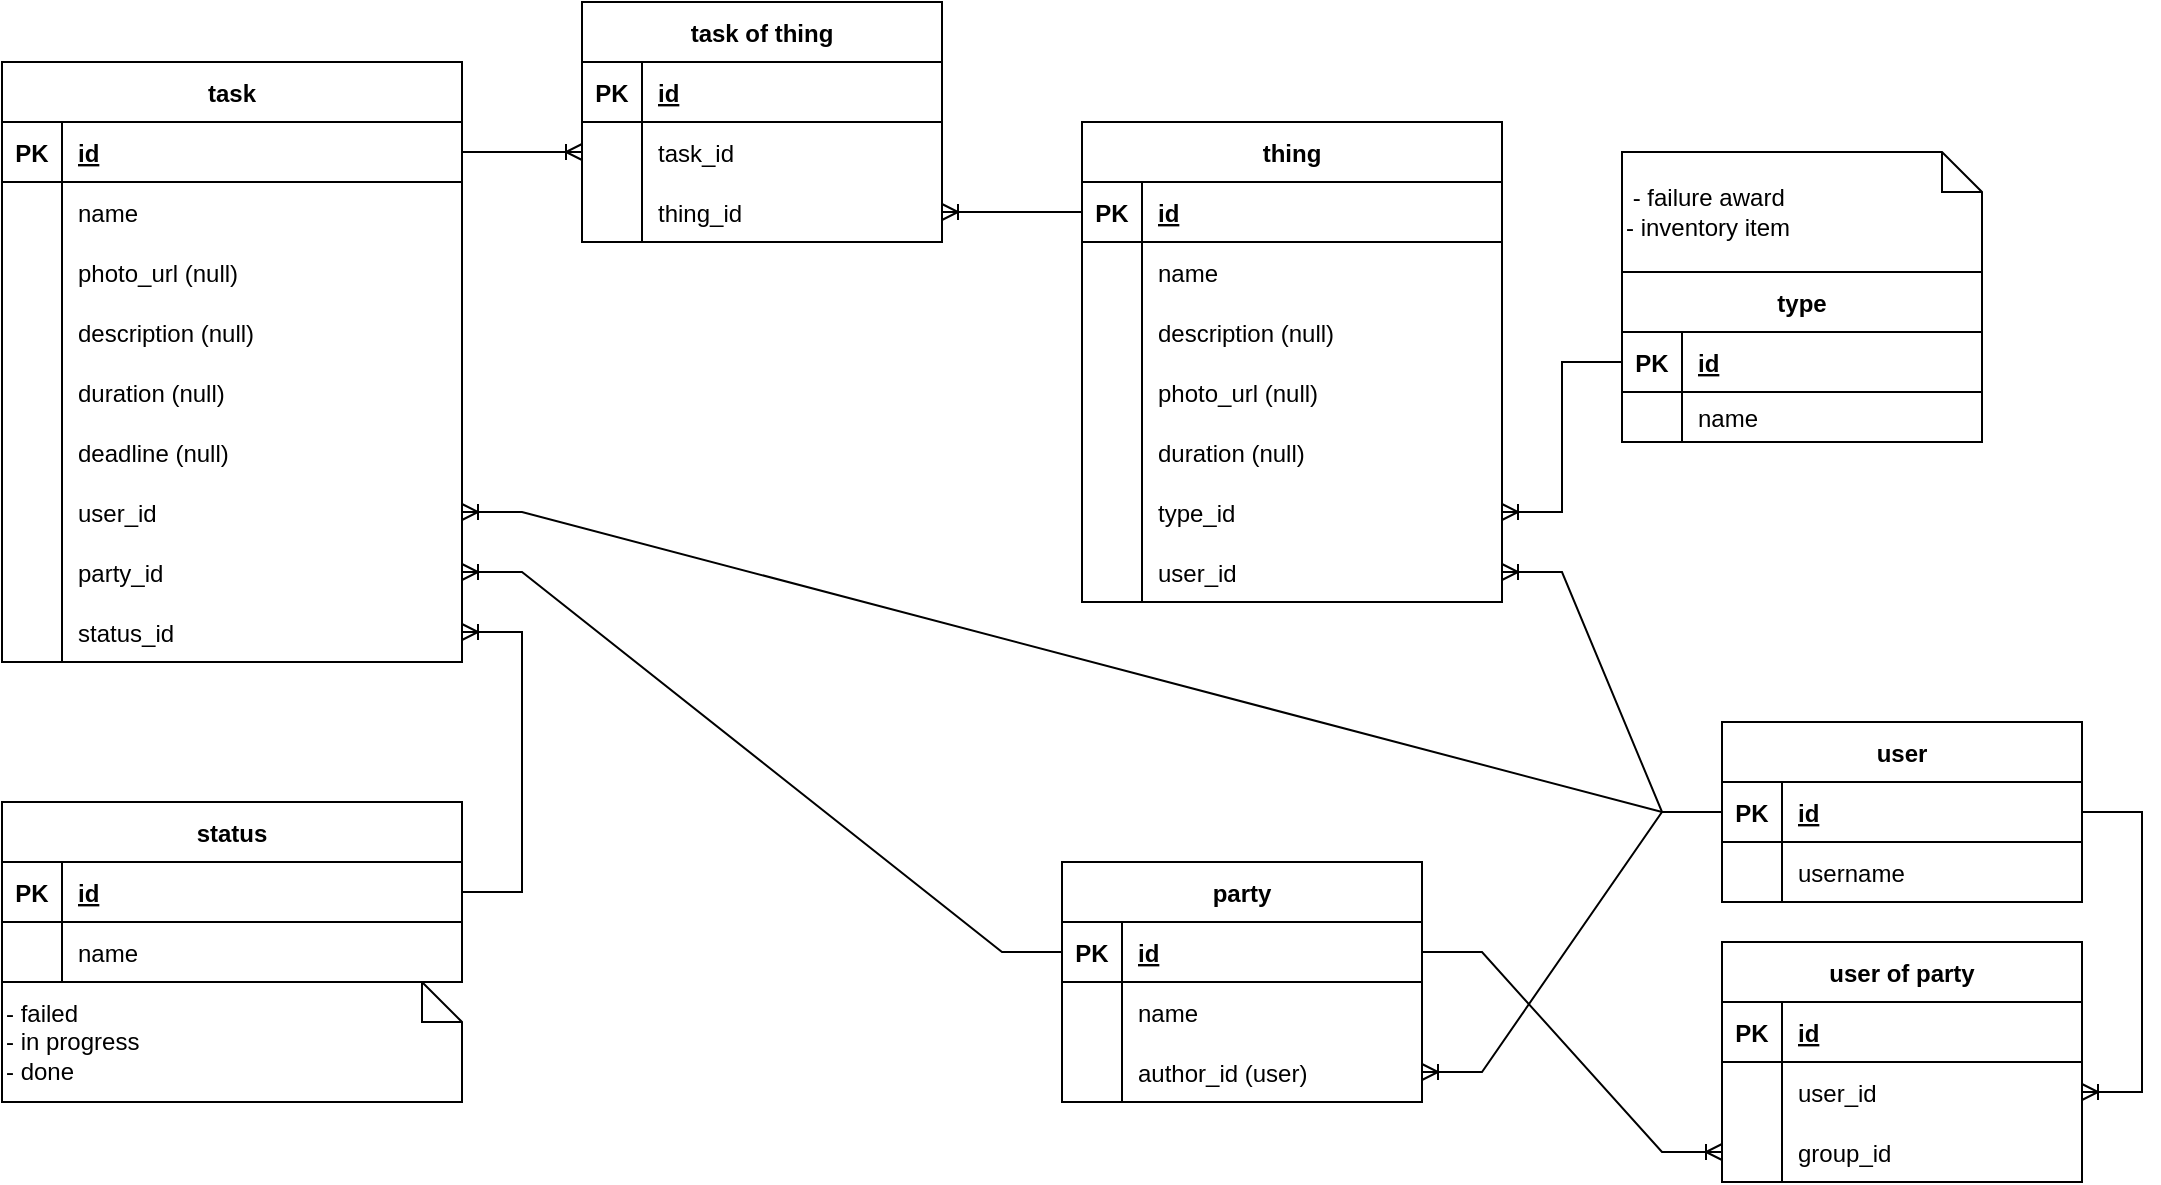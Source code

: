 <mxfile version="20.8.16" type="device"><diagram name="Страница 1" id="4mNBzK5bSVC_6ENscjFx"><mxGraphModel dx="2261" dy="1974" grid="1" gridSize="10" guides="1" tooltips="1" connect="1" arrows="1" fold="1" page="1" pageScale="1" pageWidth="827" pageHeight="1169" math="0" shadow="0"><root><mxCell id="0"/><mxCell id="1" parent="0"/><mxCell id="B3jrP8fLvwChEfaBFbZJ-5" value="user" style="shape=table;startSize=30;container=1;collapsible=1;childLayout=tableLayout;fixedRows=1;rowLines=0;fontStyle=1;align=center;resizeLast=1;" parent="1" vertex="1"><mxGeometry x="690" y="220" width="180" height="90" as="geometry"/></mxCell><mxCell id="B3jrP8fLvwChEfaBFbZJ-6" value="" style="shape=tableRow;horizontal=0;startSize=0;swimlaneHead=0;swimlaneBody=0;fillColor=none;collapsible=0;dropTarget=0;points=[[0,0.5],[1,0.5]];portConstraint=eastwest;top=0;left=0;right=0;bottom=1;" parent="B3jrP8fLvwChEfaBFbZJ-5" vertex="1"><mxGeometry y="30" width="180" height="30" as="geometry"/></mxCell><mxCell id="B3jrP8fLvwChEfaBFbZJ-7" value="PK" style="shape=partialRectangle;connectable=0;fillColor=none;top=0;left=0;bottom=0;right=0;fontStyle=1;overflow=hidden;" parent="B3jrP8fLvwChEfaBFbZJ-6" vertex="1"><mxGeometry width="30" height="30" as="geometry"><mxRectangle width="30" height="30" as="alternateBounds"/></mxGeometry></mxCell><mxCell id="B3jrP8fLvwChEfaBFbZJ-8" value="id" style="shape=partialRectangle;connectable=0;fillColor=none;top=0;left=0;bottom=0;right=0;align=left;spacingLeft=6;fontStyle=5;overflow=hidden;" parent="B3jrP8fLvwChEfaBFbZJ-6" vertex="1"><mxGeometry x="30" width="150" height="30" as="geometry"><mxRectangle width="150" height="30" as="alternateBounds"/></mxGeometry></mxCell><mxCell id="B3jrP8fLvwChEfaBFbZJ-9" value="" style="shape=tableRow;horizontal=0;startSize=0;swimlaneHead=0;swimlaneBody=0;fillColor=none;collapsible=0;dropTarget=0;points=[[0,0.5],[1,0.5]];portConstraint=eastwest;top=0;left=0;right=0;bottom=0;" parent="B3jrP8fLvwChEfaBFbZJ-5" vertex="1"><mxGeometry y="60" width="180" height="30" as="geometry"/></mxCell><mxCell id="B3jrP8fLvwChEfaBFbZJ-10" value="" style="shape=partialRectangle;connectable=0;fillColor=none;top=0;left=0;bottom=0;right=0;editable=1;overflow=hidden;" parent="B3jrP8fLvwChEfaBFbZJ-9" vertex="1"><mxGeometry width="30" height="30" as="geometry"><mxRectangle width="30" height="30" as="alternateBounds"/></mxGeometry></mxCell><mxCell id="B3jrP8fLvwChEfaBFbZJ-11" value="username" style="shape=partialRectangle;connectable=0;fillColor=none;top=0;left=0;bottom=0;right=0;align=left;spacingLeft=6;overflow=hidden;" parent="B3jrP8fLvwChEfaBFbZJ-9" vertex="1"><mxGeometry x="30" width="150" height="30" as="geometry"><mxRectangle width="150" height="30" as="alternateBounds"/></mxGeometry></mxCell><mxCell id="B3jrP8fLvwChEfaBFbZJ-34" value="task" style="shape=table;startSize=30;container=1;collapsible=1;childLayout=tableLayout;fixedRows=1;rowLines=0;fontStyle=1;align=center;resizeLast=1;" parent="1" vertex="1"><mxGeometry x="-170" y="-110" width="230" height="300" as="geometry"/></mxCell><mxCell id="B3jrP8fLvwChEfaBFbZJ-35" value="" style="shape=tableRow;horizontal=0;startSize=0;swimlaneHead=0;swimlaneBody=0;fillColor=none;collapsible=0;dropTarget=0;points=[[0,0.5],[1,0.5]];portConstraint=eastwest;top=0;left=0;right=0;bottom=1;" parent="B3jrP8fLvwChEfaBFbZJ-34" vertex="1"><mxGeometry y="30" width="230" height="30" as="geometry"/></mxCell><mxCell id="B3jrP8fLvwChEfaBFbZJ-36" value="PK" style="shape=partialRectangle;connectable=0;fillColor=none;top=0;left=0;bottom=0;right=0;fontStyle=1;overflow=hidden;" parent="B3jrP8fLvwChEfaBFbZJ-35" vertex="1"><mxGeometry width="30" height="30" as="geometry"><mxRectangle width="30" height="30" as="alternateBounds"/></mxGeometry></mxCell><mxCell id="B3jrP8fLvwChEfaBFbZJ-37" value="id" style="shape=partialRectangle;connectable=0;fillColor=none;top=0;left=0;bottom=0;right=0;align=left;spacingLeft=6;fontStyle=5;overflow=hidden;" parent="B3jrP8fLvwChEfaBFbZJ-35" vertex="1"><mxGeometry x="30" width="200" height="30" as="geometry"><mxRectangle width="200" height="30" as="alternateBounds"/></mxGeometry></mxCell><mxCell id="B3jrP8fLvwChEfaBFbZJ-38" value="" style="shape=tableRow;horizontal=0;startSize=0;swimlaneHead=0;swimlaneBody=0;fillColor=none;collapsible=0;dropTarget=0;points=[[0,0.5],[1,0.5]];portConstraint=eastwest;top=0;left=0;right=0;bottom=0;" parent="B3jrP8fLvwChEfaBFbZJ-34" vertex="1"><mxGeometry y="60" width="230" height="30" as="geometry"/></mxCell><mxCell id="B3jrP8fLvwChEfaBFbZJ-39" value="" style="shape=partialRectangle;connectable=0;fillColor=none;top=0;left=0;bottom=0;right=0;editable=1;overflow=hidden;" parent="B3jrP8fLvwChEfaBFbZJ-38" vertex="1"><mxGeometry width="30" height="30" as="geometry"><mxRectangle width="30" height="30" as="alternateBounds"/></mxGeometry></mxCell><mxCell id="B3jrP8fLvwChEfaBFbZJ-40" value="name" style="shape=partialRectangle;connectable=0;fillColor=none;top=0;left=0;bottom=0;right=0;align=left;spacingLeft=6;overflow=hidden;" parent="B3jrP8fLvwChEfaBFbZJ-38" vertex="1"><mxGeometry x="30" width="200" height="30" as="geometry"><mxRectangle width="200" height="30" as="alternateBounds"/></mxGeometry></mxCell><mxCell id="9saF0swUuNGPOxkt7OZb-5" value="" style="shape=tableRow;horizontal=0;startSize=0;swimlaneHead=0;swimlaneBody=0;fillColor=none;collapsible=0;dropTarget=0;points=[[0,0.5],[1,0.5]];portConstraint=eastwest;top=0;left=0;right=0;bottom=0;" parent="B3jrP8fLvwChEfaBFbZJ-34" vertex="1"><mxGeometry y="90" width="230" height="30" as="geometry"/></mxCell><mxCell id="9saF0swUuNGPOxkt7OZb-6" value="" style="shape=partialRectangle;connectable=0;fillColor=none;top=0;left=0;bottom=0;right=0;editable=1;overflow=hidden;" parent="9saF0swUuNGPOxkt7OZb-5" vertex="1"><mxGeometry width="30" height="30" as="geometry"><mxRectangle width="30" height="30" as="alternateBounds"/></mxGeometry></mxCell><mxCell id="9saF0swUuNGPOxkt7OZb-7" value="photo_url (null)" style="shape=partialRectangle;connectable=0;fillColor=none;top=0;left=0;bottom=0;right=0;align=left;spacingLeft=6;overflow=hidden;" parent="9saF0swUuNGPOxkt7OZb-5" vertex="1"><mxGeometry x="30" width="200" height="30" as="geometry"><mxRectangle width="200" height="30" as="alternateBounds"/></mxGeometry></mxCell><mxCell id="B3jrP8fLvwChEfaBFbZJ-41" value="" style="shape=tableRow;horizontal=0;startSize=0;swimlaneHead=0;swimlaneBody=0;fillColor=none;collapsible=0;dropTarget=0;points=[[0,0.5],[1,0.5]];portConstraint=eastwest;top=0;left=0;right=0;bottom=0;" parent="B3jrP8fLvwChEfaBFbZJ-34" vertex="1"><mxGeometry y="120" width="230" height="30" as="geometry"/></mxCell><mxCell id="B3jrP8fLvwChEfaBFbZJ-42" value="" style="shape=partialRectangle;connectable=0;fillColor=none;top=0;left=0;bottom=0;right=0;editable=1;overflow=hidden;" parent="B3jrP8fLvwChEfaBFbZJ-41" vertex="1"><mxGeometry width="30" height="30" as="geometry"><mxRectangle width="30" height="30" as="alternateBounds"/></mxGeometry></mxCell><mxCell id="B3jrP8fLvwChEfaBFbZJ-43" value="description (null)" style="shape=partialRectangle;connectable=0;fillColor=none;top=0;left=0;bottom=0;right=0;align=left;spacingLeft=6;overflow=hidden;" parent="B3jrP8fLvwChEfaBFbZJ-41" vertex="1"><mxGeometry x="30" width="200" height="30" as="geometry"><mxRectangle width="200" height="30" as="alternateBounds"/></mxGeometry></mxCell><mxCell id="B3jrP8fLvwChEfaBFbZJ-50" value="" style="shape=tableRow;horizontal=0;startSize=0;swimlaneHead=0;swimlaneBody=0;fillColor=none;collapsible=0;dropTarget=0;points=[[0,0.5],[1,0.5]];portConstraint=eastwest;top=0;left=0;right=0;bottom=0;" parent="B3jrP8fLvwChEfaBFbZJ-34" vertex="1"><mxGeometry y="150" width="230" height="30" as="geometry"/></mxCell><mxCell id="B3jrP8fLvwChEfaBFbZJ-51" value="" style="shape=partialRectangle;connectable=0;fillColor=none;top=0;left=0;bottom=0;right=0;editable=1;overflow=hidden;" parent="B3jrP8fLvwChEfaBFbZJ-50" vertex="1"><mxGeometry width="30" height="30" as="geometry"><mxRectangle width="30" height="30" as="alternateBounds"/></mxGeometry></mxCell><mxCell id="B3jrP8fLvwChEfaBFbZJ-52" value="duration (null)" style="shape=partialRectangle;connectable=0;fillColor=none;top=0;left=0;bottom=0;right=0;align=left;spacingLeft=6;overflow=hidden;" parent="B3jrP8fLvwChEfaBFbZJ-50" vertex="1"><mxGeometry x="30" width="200" height="30" as="geometry"><mxRectangle width="200" height="30" as="alternateBounds"/></mxGeometry></mxCell><mxCell id="B3jrP8fLvwChEfaBFbZJ-53" value="" style="shape=tableRow;horizontal=0;startSize=0;swimlaneHead=0;swimlaneBody=0;fillColor=none;collapsible=0;dropTarget=0;points=[[0,0.5],[1,0.5]];portConstraint=eastwest;top=0;left=0;right=0;bottom=0;" parent="B3jrP8fLvwChEfaBFbZJ-34" vertex="1"><mxGeometry y="180" width="230" height="30" as="geometry"/></mxCell><mxCell id="B3jrP8fLvwChEfaBFbZJ-54" value="" style="shape=partialRectangle;connectable=0;fillColor=none;top=0;left=0;bottom=0;right=0;editable=1;overflow=hidden;" parent="B3jrP8fLvwChEfaBFbZJ-53" vertex="1"><mxGeometry width="30" height="30" as="geometry"><mxRectangle width="30" height="30" as="alternateBounds"/></mxGeometry></mxCell><mxCell id="B3jrP8fLvwChEfaBFbZJ-55" value="deadline (null)" style="shape=partialRectangle;connectable=0;fillColor=none;top=0;left=0;bottom=0;right=0;align=left;spacingLeft=6;overflow=hidden;" parent="B3jrP8fLvwChEfaBFbZJ-53" vertex="1"><mxGeometry x="30" width="200" height="30" as="geometry"><mxRectangle width="200" height="30" as="alternateBounds"/></mxGeometry></mxCell><mxCell id="B3jrP8fLvwChEfaBFbZJ-174" value="" style="shape=tableRow;horizontal=0;startSize=0;swimlaneHead=0;swimlaneBody=0;fillColor=none;collapsible=0;dropTarget=0;points=[[0,0.5],[1,0.5]];portConstraint=eastwest;top=0;left=0;right=0;bottom=0;" parent="B3jrP8fLvwChEfaBFbZJ-34" vertex="1"><mxGeometry y="210" width="230" height="30" as="geometry"/></mxCell><mxCell id="B3jrP8fLvwChEfaBFbZJ-175" value="" style="shape=partialRectangle;connectable=0;fillColor=none;top=0;left=0;bottom=0;right=0;editable=1;overflow=hidden;" parent="B3jrP8fLvwChEfaBFbZJ-174" vertex="1"><mxGeometry width="30" height="30" as="geometry"><mxRectangle width="30" height="30" as="alternateBounds"/></mxGeometry></mxCell><mxCell id="B3jrP8fLvwChEfaBFbZJ-176" value="user_id" style="shape=partialRectangle;connectable=0;fillColor=none;top=0;left=0;bottom=0;right=0;align=left;spacingLeft=6;overflow=hidden;" parent="B3jrP8fLvwChEfaBFbZJ-174" vertex="1"><mxGeometry x="30" width="200" height="30" as="geometry"><mxRectangle width="200" height="30" as="alternateBounds"/></mxGeometry></mxCell><mxCell id="JDBHlWInslvFWXc3-IRE-1" value="" style="shape=tableRow;horizontal=0;startSize=0;swimlaneHead=0;swimlaneBody=0;fillColor=none;collapsible=0;dropTarget=0;points=[[0,0.5],[1,0.5]];portConstraint=eastwest;top=0;left=0;right=0;bottom=0;" parent="B3jrP8fLvwChEfaBFbZJ-34" vertex="1"><mxGeometry y="240" width="230" height="30" as="geometry"/></mxCell><mxCell id="JDBHlWInslvFWXc3-IRE-2" value="" style="shape=partialRectangle;connectable=0;fillColor=none;top=0;left=0;bottom=0;right=0;editable=1;overflow=hidden;" parent="JDBHlWInslvFWXc3-IRE-1" vertex="1"><mxGeometry width="30" height="30" as="geometry"><mxRectangle width="30" height="30" as="alternateBounds"/></mxGeometry></mxCell><mxCell id="JDBHlWInslvFWXc3-IRE-3" value="party_id" style="shape=partialRectangle;connectable=0;fillColor=none;top=0;left=0;bottom=0;right=0;align=left;spacingLeft=6;overflow=hidden;" parent="JDBHlWInslvFWXc3-IRE-1" vertex="1"><mxGeometry x="30" width="200" height="30" as="geometry"><mxRectangle width="200" height="30" as="alternateBounds"/></mxGeometry></mxCell><mxCell id="B3jrP8fLvwChEfaBFbZJ-59" value="" style="shape=tableRow;horizontal=0;startSize=0;swimlaneHead=0;swimlaneBody=0;fillColor=none;collapsible=0;dropTarget=0;points=[[0,0.5],[1,0.5]];portConstraint=eastwest;top=0;left=0;right=0;bottom=0;" parent="B3jrP8fLvwChEfaBFbZJ-34" vertex="1"><mxGeometry y="270" width="230" height="30" as="geometry"/></mxCell><mxCell id="B3jrP8fLvwChEfaBFbZJ-60" value="" style="shape=partialRectangle;connectable=0;fillColor=none;top=0;left=0;bottom=0;right=0;editable=1;overflow=hidden;" parent="B3jrP8fLvwChEfaBFbZJ-59" vertex="1"><mxGeometry width="30" height="30" as="geometry"><mxRectangle width="30" height="30" as="alternateBounds"/></mxGeometry></mxCell><mxCell id="B3jrP8fLvwChEfaBFbZJ-61" value="status_id" style="shape=partialRectangle;connectable=0;fillColor=none;top=0;left=0;bottom=0;right=0;align=left;spacingLeft=6;overflow=hidden;" parent="B3jrP8fLvwChEfaBFbZJ-59" vertex="1"><mxGeometry x="30" width="200" height="30" as="geometry"><mxRectangle width="200" height="30" as="alternateBounds"/></mxGeometry></mxCell><mxCell id="B3jrP8fLvwChEfaBFbZJ-62" value="" style="edgeStyle=entityRelationEdgeStyle;fontSize=12;html=1;endArrow=ERoneToMany;rounded=0;" parent="1" source="B3jrP8fLvwChEfaBFbZJ-6" target="B3jrP8fLvwChEfaBFbZJ-174" edge="1"><mxGeometry width="100" height="100" relative="1" as="geometry"><mxPoint x="600" y="375" as="sourcePoint"/><mxPoint x="540" y="435" as="targetPoint"/></mxGeometry></mxCell><mxCell id="B3jrP8fLvwChEfaBFbZJ-90" value="party" style="shape=table;startSize=30;container=1;collapsible=1;childLayout=tableLayout;fixedRows=1;rowLines=0;fontStyle=1;align=center;resizeLast=1;" parent="1" vertex="1"><mxGeometry x="360" y="290" width="180" height="120" as="geometry"/></mxCell><mxCell id="B3jrP8fLvwChEfaBFbZJ-91" value="" style="shape=tableRow;horizontal=0;startSize=0;swimlaneHead=0;swimlaneBody=0;fillColor=none;collapsible=0;dropTarget=0;points=[[0,0.5],[1,0.5]];portConstraint=eastwest;top=0;left=0;right=0;bottom=1;" parent="B3jrP8fLvwChEfaBFbZJ-90" vertex="1"><mxGeometry y="30" width="180" height="30" as="geometry"/></mxCell><mxCell id="B3jrP8fLvwChEfaBFbZJ-92" value="PK" style="shape=partialRectangle;connectable=0;fillColor=none;top=0;left=0;bottom=0;right=0;fontStyle=1;overflow=hidden;" parent="B3jrP8fLvwChEfaBFbZJ-91" vertex="1"><mxGeometry width="30" height="30" as="geometry"><mxRectangle width="30" height="30" as="alternateBounds"/></mxGeometry></mxCell><mxCell id="B3jrP8fLvwChEfaBFbZJ-93" value="id" style="shape=partialRectangle;connectable=0;fillColor=none;top=0;left=0;bottom=0;right=0;align=left;spacingLeft=6;fontStyle=5;overflow=hidden;" parent="B3jrP8fLvwChEfaBFbZJ-91" vertex="1"><mxGeometry x="30" width="150" height="30" as="geometry"><mxRectangle width="150" height="30" as="alternateBounds"/></mxGeometry></mxCell><mxCell id="B3jrP8fLvwChEfaBFbZJ-94" value="" style="shape=tableRow;horizontal=0;startSize=0;swimlaneHead=0;swimlaneBody=0;fillColor=none;collapsible=0;dropTarget=0;points=[[0,0.5],[1,0.5]];portConstraint=eastwest;top=0;left=0;right=0;bottom=0;" parent="B3jrP8fLvwChEfaBFbZJ-90" vertex="1"><mxGeometry y="60" width="180" height="30" as="geometry"/></mxCell><mxCell id="B3jrP8fLvwChEfaBFbZJ-95" value="" style="shape=partialRectangle;connectable=0;fillColor=none;top=0;left=0;bottom=0;right=0;editable=1;overflow=hidden;" parent="B3jrP8fLvwChEfaBFbZJ-94" vertex="1"><mxGeometry width="30" height="30" as="geometry"><mxRectangle width="30" height="30" as="alternateBounds"/></mxGeometry></mxCell><mxCell id="B3jrP8fLvwChEfaBFbZJ-96" value="name" style="shape=partialRectangle;connectable=0;fillColor=none;top=0;left=0;bottom=0;right=0;align=left;spacingLeft=6;overflow=hidden;" parent="B3jrP8fLvwChEfaBFbZJ-94" vertex="1"><mxGeometry x="30" width="150" height="30" as="geometry"><mxRectangle width="150" height="30" as="alternateBounds"/></mxGeometry></mxCell><mxCell id="B3jrP8fLvwChEfaBFbZJ-97" value="" style="shape=tableRow;horizontal=0;startSize=0;swimlaneHead=0;swimlaneBody=0;fillColor=none;collapsible=0;dropTarget=0;points=[[0,0.5],[1,0.5]];portConstraint=eastwest;top=0;left=0;right=0;bottom=0;" parent="B3jrP8fLvwChEfaBFbZJ-90" vertex="1"><mxGeometry y="90" width="180" height="30" as="geometry"/></mxCell><mxCell id="B3jrP8fLvwChEfaBFbZJ-98" value="" style="shape=partialRectangle;connectable=0;fillColor=none;top=0;left=0;bottom=0;right=0;editable=1;overflow=hidden;" parent="B3jrP8fLvwChEfaBFbZJ-97" vertex="1"><mxGeometry width="30" height="30" as="geometry"><mxRectangle width="30" height="30" as="alternateBounds"/></mxGeometry></mxCell><mxCell id="B3jrP8fLvwChEfaBFbZJ-99" value="author_id (user)" style="shape=partialRectangle;connectable=0;fillColor=none;top=0;left=0;bottom=0;right=0;align=left;spacingLeft=6;overflow=hidden;" parent="B3jrP8fLvwChEfaBFbZJ-97" vertex="1"><mxGeometry x="30" width="150" height="30" as="geometry"><mxRectangle width="150" height="30" as="alternateBounds"/></mxGeometry></mxCell><mxCell id="B3jrP8fLvwChEfaBFbZJ-104" value="user of party" style="shape=table;startSize=30;container=1;collapsible=1;childLayout=tableLayout;fixedRows=1;rowLines=0;fontStyle=1;align=center;resizeLast=1;" parent="1" vertex="1"><mxGeometry x="690" y="330" width="180" height="120" as="geometry"/></mxCell><mxCell id="B3jrP8fLvwChEfaBFbZJ-105" value="" style="shape=tableRow;horizontal=0;startSize=0;swimlaneHead=0;swimlaneBody=0;fillColor=none;collapsible=0;dropTarget=0;points=[[0,0.5],[1,0.5]];portConstraint=eastwest;top=0;left=0;right=0;bottom=1;" parent="B3jrP8fLvwChEfaBFbZJ-104" vertex="1"><mxGeometry y="30" width="180" height="30" as="geometry"/></mxCell><mxCell id="B3jrP8fLvwChEfaBFbZJ-106" value="PK" style="shape=partialRectangle;connectable=0;fillColor=none;top=0;left=0;bottom=0;right=0;fontStyle=1;overflow=hidden;" parent="B3jrP8fLvwChEfaBFbZJ-105" vertex="1"><mxGeometry width="30" height="30" as="geometry"><mxRectangle width="30" height="30" as="alternateBounds"/></mxGeometry></mxCell><mxCell id="B3jrP8fLvwChEfaBFbZJ-107" value="id" style="shape=partialRectangle;connectable=0;fillColor=none;top=0;left=0;bottom=0;right=0;align=left;spacingLeft=6;fontStyle=5;overflow=hidden;" parent="B3jrP8fLvwChEfaBFbZJ-105" vertex="1"><mxGeometry x="30" width="150" height="30" as="geometry"><mxRectangle width="150" height="30" as="alternateBounds"/></mxGeometry></mxCell><mxCell id="B3jrP8fLvwChEfaBFbZJ-111" value="" style="shape=tableRow;horizontal=0;startSize=0;swimlaneHead=0;swimlaneBody=0;fillColor=none;collapsible=0;dropTarget=0;points=[[0,0.5],[1,0.5]];portConstraint=eastwest;top=0;left=0;right=0;bottom=0;" parent="B3jrP8fLvwChEfaBFbZJ-104" vertex="1"><mxGeometry y="60" width="180" height="30" as="geometry"/></mxCell><mxCell id="B3jrP8fLvwChEfaBFbZJ-112" value="" style="shape=partialRectangle;connectable=0;fillColor=none;top=0;left=0;bottom=0;right=0;editable=1;overflow=hidden;" parent="B3jrP8fLvwChEfaBFbZJ-111" vertex="1"><mxGeometry width="30" height="30" as="geometry"><mxRectangle width="30" height="30" as="alternateBounds"/></mxGeometry></mxCell><mxCell id="B3jrP8fLvwChEfaBFbZJ-113" value="user_id" style="shape=partialRectangle;connectable=0;fillColor=none;top=0;left=0;bottom=0;right=0;align=left;spacingLeft=6;overflow=hidden;" parent="B3jrP8fLvwChEfaBFbZJ-111" vertex="1"><mxGeometry x="30" width="150" height="30" as="geometry"><mxRectangle width="150" height="30" as="alternateBounds"/></mxGeometry></mxCell><mxCell id="B3jrP8fLvwChEfaBFbZJ-108" value="" style="shape=tableRow;horizontal=0;startSize=0;swimlaneHead=0;swimlaneBody=0;fillColor=none;collapsible=0;dropTarget=0;points=[[0,0.5],[1,0.5]];portConstraint=eastwest;top=0;left=0;right=0;bottom=0;" parent="B3jrP8fLvwChEfaBFbZJ-104" vertex="1"><mxGeometry y="90" width="180" height="30" as="geometry"/></mxCell><mxCell id="B3jrP8fLvwChEfaBFbZJ-109" value="" style="shape=partialRectangle;connectable=0;fillColor=none;top=0;left=0;bottom=0;right=0;editable=1;overflow=hidden;" parent="B3jrP8fLvwChEfaBFbZJ-108" vertex="1"><mxGeometry width="30" height="30" as="geometry"><mxRectangle width="30" height="30" as="alternateBounds"/></mxGeometry></mxCell><mxCell id="B3jrP8fLvwChEfaBFbZJ-110" value="group_id" style="shape=partialRectangle;connectable=0;fillColor=none;top=0;left=0;bottom=0;right=0;align=left;spacingLeft=6;overflow=hidden;" parent="B3jrP8fLvwChEfaBFbZJ-108" vertex="1"><mxGeometry x="30" width="150" height="30" as="geometry"><mxRectangle width="150" height="30" as="alternateBounds"/></mxGeometry></mxCell><mxCell id="B3jrP8fLvwChEfaBFbZJ-117" value="" style="edgeStyle=entityRelationEdgeStyle;fontSize=12;html=1;endArrow=ERoneToMany;rounded=0;" parent="1" source="B3jrP8fLvwChEfaBFbZJ-91" target="B3jrP8fLvwChEfaBFbZJ-108" edge="1"><mxGeometry width="100" height="100" relative="1" as="geometry"><mxPoint x="360" y="345" as="sourcePoint"/><mxPoint x="300" y="405" as="targetPoint"/></mxGeometry></mxCell><mxCell id="B3jrP8fLvwChEfaBFbZJ-122" value="" style="edgeStyle=entityRelationEdgeStyle;fontSize=12;html=1;endArrow=ERoneToMany;rounded=0;" parent="1" source="B3jrP8fLvwChEfaBFbZJ-6" target="B3jrP8fLvwChEfaBFbZJ-111" edge="1"><mxGeometry width="100" height="100" relative="1" as="geometry"><mxPoint x="390" y="540" as="sourcePoint"/><mxPoint x="490" y="440" as="targetPoint"/></mxGeometry></mxCell><mxCell id="B3jrP8fLvwChEfaBFbZJ-123" value="thing" style="shape=table;startSize=30;container=1;collapsible=1;childLayout=tableLayout;fixedRows=1;rowLines=0;fontStyle=1;align=center;resizeLast=1;" parent="1" vertex="1"><mxGeometry x="370" y="-80" width="210" height="240" as="geometry"/></mxCell><mxCell id="B3jrP8fLvwChEfaBFbZJ-124" value="" style="shape=tableRow;horizontal=0;startSize=0;swimlaneHead=0;swimlaneBody=0;fillColor=none;collapsible=0;dropTarget=0;points=[[0,0.5],[1,0.5]];portConstraint=eastwest;top=0;left=0;right=0;bottom=1;" parent="B3jrP8fLvwChEfaBFbZJ-123" vertex="1"><mxGeometry y="30" width="210" height="30" as="geometry"/></mxCell><mxCell id="B3jrP8fLvwChEfaBFbZJ-125" value="PK" style="shape=partialRectangle;connectable=0;fillColor=none;top=0;left=0;bottom=0;right=0;fontStyle=1;overflow=hidden;" parent="B3jrP8fLvwChEfaBFbZJ-124" vertex="1"><mxGeometry width="30" height="30" as="geometry"><mxRectangle width="30" height="30" as="alternateBounds"/></mxGeometry></mxCell><mxCell id="B3jrP8fLvwChEfaBFbZJ-126" value="id" style="shape=partialRectangle;connectable=0;fillColor=none;top=0;left=0;bottom=0;right=0;align=left;spacingLeft=6;fontStyle=5;overflow=hidden;" parent="B3jrP8fLvwChEfaBFbZJ-124" vertex="1"><mxGeometry x="30" width="180" height="30" as="geometry"><mxRectangle width="180" height="30" as="alternateBounds"/></mxGeometry></mxCell><mxCell id="B3jrP8fLvwChEfaBFbZJ-127" value="" style="shape=tableRow;horizontal=0;startSize=0;swimlaneHead=0;swimlaneBody=0;fillColor=none;collapsible=0;dropTarget=0;points=[[0,0.5],[1,0.5]];portConstraint=eastwest;top=0;left=0;right=0;bottom=0;" parent="B3jrP8fLvwChEfaBFbZJ-123" vertex="1"><mxGeometry y="60" width="210" height="30" as="geometry"/></mxCell><mxCell id="B3jrP8fLvwChEfaBFbZJ-128" value="" style="shape=partialRectangle;connectable=0;fillColor=none;top=0;left=0;bottom=0;right=0;editable=1;overflow=hidden;" parent="B3jrP8fLvwChEfaBFbZJ-127" vertex="1"><mxGeometry width="30" height="30" as="geometry"><mxRectangle width="30" height="30" as="alternateBounds"/></mxGeometry></mxCell><mxCell id="B3jrP8fLvwChEfaBFbZJ-129" value="name" style="shape=partialRectangle;connectable=0;fillColor=none;top=0;left=0;bottom=0;right=0;align=left;spacingLeft=6;overflow=hidden;" parent="B3jrP8fLvwChEfaBFbZJ-127" vertex="1"><mxGeometry x="30" width="180" height="30" as="geometry"><mxRectangle width="180" height="30" as="alternateBounds"/></mxGeometry></mxCell><mxCell id="B3jrP8fLvwChEfaBFbZJ-130" value="" style="shape=tableRow;horizontal=0;startSize=0;swimlaneHead=0;swimlaneBody=0;fillColor=none;collapsible=0;dropTarget=0;points=[[0,0.5],[1,0.5]];portConstraint=eastwest;top=0;left=0;right=0;bottom=0;" parent="B3jrP8fLvwChEfaBFbZJ-123" vertex="1"><mxGeometry y="90" width="210" height="30" as="geometry"/></mxCell><mxCell id="B3jrP8fLvwChEfaBFbZJ-131" value="" style="shape=partialRectangle;connectable=0;fillColor=none;top=0;left=0;bottom=0;right=0;editable=1;overflow=hidden;" parent="B3jrP8fLvwChEfaBFbZJ-130" vertex="1"><mxGeometry width="30" height="30" as="geometry"><mxRectangle width="30" height="30" as="alternateBounds"/></mxGeometry></mxCell><mxCell id="B3jrP8fLvwChEfaBFbZJ-132" value="description (null)" style="shape=partialRectangle;connectable=0;fillColor=none;top=0;left=0;bottom=0;right=0;align=left;spacingLeft=6;overflow=hidden;" parent="B3jrP8fLvwChEfaBFbZJ-130" vertex="1"><mxGeometry x="30" width="180" height="30" as="geometry"><mxRectangle width="180" height="30" as="alternateBounds"/></mxGeometry></mxCell><mxCell id="B3jrP8fLvwChEfaBFbZJ-133" value="" style="shape=tableRow;horizontal=0;startSize=0;swimlaneHead=0;swimlaneBody=0;fillColor=none;collapsible=0;dropTarget=0;points=[[0,0.5],[1,0.5]];portConstraint=eastwest;top=0;left=0;right=0;bottom=0;" parent="B3jrP8fLvwChEfaBFbZJ-123" vertex="1"><mxGeometry y="120" width="210" height="30" as="geometry"/></mxCell><mxCell id="B3jrP8fLvwChEfaBFbZJ-134" value="" style="shape=partialRectangle;connectable=0;fillColor=none;top=0;left=0;bottom=0;right=0;editable=1;overflow=hidden;" parent="B3jrP8fLvwChEfaBFbZJ-133" vertex="1"><mxGeometry width="30" height="30" as="geometry"><mxRectangle width="30" height="30" as="alternateBounds"/></mxGeometry></mxCell><mxCell id="B3jrP8fLvwChEfaBFbZJ-135" value="photo_url (null)" style="shape=partialRectangle;connectable=0;fillColor=none;top=0;left=0;bottom=0;right=0;align=left;spacingLeft=6;overflow=hidden;" parent="B3jrP8fLvwChEfaBFbZJ-133" vertex="1"><mxGeometry x="30" width="180" height="30" as="geometry"><mxRectangle width="180" height="30" as="alternateBounds"/></mxGeometry></mxCell><mxCell id="B3jrP8fLvwChEfaBFbZJ-157" value="" style="shape=tableRow;horizontal=0;startSize=0;swimlaneHead=0;swimlaneBody=0;fillColor=none;collapsible=0;dropTarget=0;points=[[0,0.5],[1,0.5]];portConstraint=eastwest;top=0;left=0;right=0;bottom=0;" parent="B3jrP8fLvwChEfaBFbZJ-123" vertex="1"><mxGeometry y="150" width="210" height="30" as="geometry"/></mxCell><mxCell id="B3jrP8fLvwChEfaBFbZJ-158" value="" style="shape=partialRectangle;connectable=0;fillColor=none;top=0;left=0;bottom=0;right=0;editable=1;overflow=hidden;" parent="B3jrP8fLvwChEfaBFbZJ-157" vertex="1"><mxGeometry width="30" height="30" as="geometry"><mxRectangle width="30" height="30" as="alternateBounds"/></mxGeometry></mxCell><mxCell id="B3jrP8fLvwChEfaBFbZJ-159" value="duration (null)" style="shape=partialRectangle;connectable=0;fillColor=none;top=0;left=0;bottom=0;right=0;align=left;spacingLeft=6;overflow=hidden;" parent="B3jrP8fLvwChEfaBFbZJ-157" vertex="1"><mxGeometry x="30" width="180" height="30" as="geometry"><mxRectangle width="180" height="30" as="alternateBounds"/></mxGeometry></mxCell><mxCell id="4MY-hRPjgmRLjAZAbjEU-15" value="" style="shape=tableRow;horizontal=0;startSize=0;swimlaneHead=0;swimlaneBody=0;fillColor=none;collapsible=0;dropTarget=0;points=[[0,0.5],[1,0.5]];portConstraint=eastwest;top=0;left=0;right=0;bottom=0;" parent="B3jrP8fLvwChEfaBFbZJ-123" vertex="1"><mxGeometry y="180" width="210" height="30" as="geometry"/></mxCell><mxCell id="4MY-hRPjgmRLjAZAbjEU-16" value="" style="shape=partialRectangle;connectable=0;fillColor=none;top=0;left=0;bottom=0;right=0;editable=1;overflow=hidden;" parent="4MY-hRPjgmRLjAZAbjEU-15" vertex="1"><mxGeometry width="30" height="30" as="geometry"><mxRectangle width="30" height="30" as="alternateBounds"/></mxGeometry></mxCell><mxCell id="4MY-hRPjgmRLjAZAbjEU-17" value="type_id" style="shape=partialRectangle;connectable=0;fillColor=none;top=0;left=0;bottom=0;right=0;align=left;spacingLeft=6;overflow=hidden;" parent="4MY-hRPjgmRLjAZAbjEU-15" vertex="1"><mxGeometry x="30" width="180" height="30" as="geometry"><mxRectangle width="180" height="30" as="alternateBounds"/></mxGeometry></mxCell><mxCell id="QGvgPZrsAIX_pcU_N0OI-30" value="" style="shape=tableRow;horizontal=0;startSize=0;swimlaneHead=0;swimlaneBody=0;fillColor=none;collapsible=0;dropTarget=0;points=[[0,0.5],[1,0.5]];portConstraint=eastwest;top=0;left=0;right=0;bottom=0;" parent="B3jrP8fLvwChEfaBFbZJ-123" vertex="1"><mxGeometry y="210" width="210" height="30" as="geometry"/></mxCell><mxCell id="QGvgPZrsAIX_pcU_N0OI-31" value="" style="shape=partialRectangle;connectable=0;fillColor=none;top=0;left=0;bottom=0;right=0;editable=1;overflow=hidden;" parent="QGvgPZrsAIX_pcU_N0OI-30" vertex="1"><mxGeometry width="30" height="30" as="geometry"><mxRectangle width="30" height="30" as="alternateBounds"/></mxGeometry></mxCell><mxCell id="QGvgPZrsAIX_pcU_N0OI-32" value="user_id" style="shape=partialRectangle;connectable=0;fillColor=none;top=0;left=0;bottom=0;right=0;align=left;spacingLeft=6;overflow=hidden;" parent="QGvgPZrsAIX_pcU_N0OI-30" vertex="1"><mxGeometry x="30" width="180" height="30" as="geometry"><mxRectangle width="180" height="30" as="alternateBounds"/></mxGeometry></mxCell><mxCell id="B3jrP8fLvwChEfaBFbZJ-160" value="" style="edgeStyle=entityRelationEdgeStyle;fontSize=12;html=1;endArrow=ERoneToMany;rounded=0;" parent="1" source="B3jrP8fLvwChEfaBFbZJ-6" target="B3jrP8fLvwChEfaBFbZJ-97" edge="1"><mxGeometry width="100" height="100" relative="1" as="geometry"><mxPoint x="260" y="520" as="sourcePoint"/><mxPoint x="280" y="530" as="targetPoint"/></mxGeometry></mxCell><mxCell id="B3jrP8fLvwChEfaBFbZJ-161" value="status" style="shape=table;startSize=30;container=1;collapsible=1;childLayout=tableLayout;fixedRows=1;rowLines=0;fontStyle=1;align=center;resizeLast=1;" parent="1" vertex="1"><mxGeometry x="-170" y="260" width="230" height="90" as="geometry"/></mxCell><mxCell id="B3jrP8fLvwChEfaBFbZJ-162" value="" style="shape=tableRow;horizontal=0;startSize=0;swimlaneHead=0;swimlaneBody=0;fillColor=none;collapsible=0;dropTarget=0;points=[[0,0.5],[1,0.5]];portConstraint=eastwest;top=0;left=0;right=0;bottom=1;" parent="B3jrP8fLvwChEfaBFbZJ-161" vertex="1"><mxGeometry y="30" width="230" height="30" as="geometry"/></mxCell><mxCell id="B3jrP8fLvwChEfaBFbZJ-163" value="PK" style="shape=partialRectangle;connectable=0;fillColor=none;top=0;left=0;bottom=0;right=0;fontStyle=1;overflow=hidden;" parent="B3jrP8fLvwChEfaBFbZJ-162" vertex="1"><mxGeometry width="30" height="30" as="geometry"><mxRectangle width="30" height="30" as="alternateBounds"/></mxGeometry></mxCell><mxCell id="B3jrP8fLvwChEfaBFbZJ-164" value="id" style="shape=partialRectangle;connectable=0;fillColor=none;top=0;left=0;bottom=0;right=0;align=left;spacingLeft=6;fontStyle=5;overflow=hidden;" parent="B3jrP8fLvwChEfaBFbZJ-162" vertex="1"><mxGeometry x="30" width="200" height="30" as="geometry"><mxRectangle width="200" height="30" as="alternateBounds"/></mxGeometry></mxCell><mxCell id="B3jrP8fLvwChEfaBFbZJ-165" value="" style="shape=tableRow;horizontal=0;startSize=0;swimlaneHead=0;swimlaneBody=0;fillColor=none;collapsible=0;dropTarget=0;points=[[0,0.5],[1,0.5]];portConstraint=eastwest;top=0;left=0;right=0;bottom=0;" parent="B3jrP8fLvwChEfaBFbZJ-161" vertex="1"><mxGeometry y="60" width="230" height="30" as="geometry"/></mxCell><mxCell id="B3jrP8fLvwChEfaBFbZJ-166" value="" style="shape=partialRectangle;connectable=0;fillColor=none;top=0;left=0;bottom=0;right=0;editable=1;overflow=hidden;" parent="B3jrP8fLvwChEfaBFbZJ-165" vertex="1"><mxGeometry width="30" height="30" as="geometry"><mxRectangle width="30" height="30" as="alternateBounds"/></mxGeometry></mxCell><mxCell id="B3jrP8fLvwChEfaBFbZJ-167" value="name" style="shape=partialRectangle;connectable=0;fillColor=none;top=0;left=0;bottom=0;right=0;align=left;spacingLeft=6;overflow=hidden;" parent="B3jrP8fLvwChEfaBFbZJ-165" vertex="1"><mxGeometry x="30" width="200" height="30" as="geometry"><mxRectangle width="200" height="30" as="alternateBounds"/></mxGeometry></mxCell><mxCell id="B3jrP8fLvwChEfaBFbZJ-177" value="" style="edgeStyle=entityRelationEdgeStyle;fontSize=12;html=1;endArrow=ERoneToMany;rounded=0;" parent="1" source="B3jrP8fLvwChEfaBFbZJ-162" target="B3jrP8fLvwChEfaBFbZJ-59" edge="1"><mxGeometry width="100" height="100" relative="1" as="geometry"><mxPoint x="320" y="410" as="sourcePoint"/><mxPoint x="460" y="470" as="targetPoint"/></mxGeometry></mxCell><mxCell id="B3jrP8fLvwChEfaBFbZJ-178" value="&lt;div&gt;- failed&lt;/div&gt;&lt;div&gt;- in progress&lt;/div&gt;&lt;div&gt;- done&lt;/div&gt;" style="shape=note;size=20;whiteSpace=wrap;html=1;align=left;" parent="1" vertex="1"><mxGeometry x="-170" y="350" width="230" height="60" as="geometry"/></mxCell><mxCell id="JDBHlWInslvFWXc3-IRE-4" value="" style="edgeStyle=entityRelationEdgeStyle;fontSize=12;html=1;endArrow=ERoneToMany;rounded=0;" parent="1" source="B3jrP8fLvwChEfaBFbZJ-91" target="JDBHlWInslvFWXc3-IRE-1" edge="1"><mxGeometry width="100" height="100" relative="1" as="geometry"><mxPoint x="690" y="275" as="sourcePoint"/><mxPoint x="290" y="345" as="targetPoint"/></mxGeometry></mxCell><mxCell id="QGvgPZrsAIX_pcU_N0OI-33" value="" style="edgeStyle=entityRelationEdgeStyle;fontSize=12;html=1;endArrow=ERoneToMany;rounded=0;" parent="1" source="B3jrP8fLvwChEfaBFbZJ-6" target="QGvgPZrsAIX_pcU_N0OI-30" edge="1"><mxGeometry width="100" height="100" relative="1" as="geometry"><mxPoint x="880" y="170" as="sourcePoint"/><mxPoint x="730" y="170" as="targetPoint"/></mxGeometry></mxCell><mxCell id="QGvgPZrsAIX_pcU_N0OI-37" value="task of thing" style="shape=table;startSize=30;container=1;collapsible=1;childLayout=tableLayout;fixedRows=1;rowLines=0;fontStyle=1;align=center;resizeLast=1;" parent="1" vertex="1"><mxGeometry x="120" y="-140" width="180" height="120" as="geometry"/></mxCell><mxCell id="QGvgPZrsAIX_pcU_N0OI-38" value="" style="shape=tableRow;horizontal=0;startSize=0;swimlaneHead=0;swimlaneBody=0;fillColor=none;collapsible=0;dropTarget=0;points=[[0,0.5],[1,0.5]];portConstraint=eastwest;top=0;left=0;right=0;bottom=1;" parent="QGvgPZrsAIX_pcU_N0OI-37" vertex="1"><mxGeometry y="30" width="180" height="30" as="geometry"/></mxCell><mxCell id="QGvgPZrsAIX_pcU_N0OI-39" value="PK" style="shape=partialRectangle;connectable=0;fillColor=none;top=0;left=0;bottom=0;right=0;fontStyle=1;overflow=hidden;" parent="QGvgPZrsAIX_pcU_N0OI-38" vertex="1"><mxGeometry width="30" height="30" as="geometry"><mxRectangle width="30" height="30" as="alternateBounds"/></mxGeometry></mxCell><mxCell id="QGvgPZrsAIX_pcU_N0OI-40" value="id" style="shape=partialRectangle;connectable=0;fillColor=none;top=0;left=0;bottom=0;right=0;align=left;spacingLeft=6;fontStyle=5;overflow=hidden;" parent="QGvgPZrsAIX_pcU_N0OI-38" vertex="1"><mxGeometry x="30" width="150" height="30" as="geometry"><mxRectangle width="150" height="30" as="alternateBounds"/></mxGeometry></mxCell><mxCell id="QGvgPZrsAIX_pcU_N0OI-41" value="" style="shape=tableRow;horizontal=0;startSize=0;swimlaneHead=0;swimlaneBody=0;fillColor=none;collapsible=0;dropTarget=0;points=[[0,0.5],[1,0.5]];portConstraint=eastwest;top=0;left=0;right=0;bottom=0;" parent="QGvgPZrsAIX_pcU_N0OI-37" vertex="1"><mxGeometry y="60" width="180" height="30" as="geometry"/></mxCell><mxCell id="QGvgPZrsAIX_pcU_N0OI-42" value="" style="shape=partialRectangle;connectable=0;fillColor=none;top=0;left=0;bottom=0;right=0;editable=1;overflow=hidden;" parent="QGvgPZrsAIX_pcU_N0OI-41" vertex="1"><mxGeometry width="30" height="30" as="geometry"><mxRectangle width="30" height="30" as="alternateBounds"/></mxGeometry></mxCell><mxCell id="QGvgPZrsAIX_pcU_N0OI-43" value="task_id" style="shape=partialRectangle;connectable=0;fillColor=none;top=0;left=0;bottom=0;right=0;align=left;spacingLeft=6;overflow=hidden;" parent="QGvgPZrsAIX_pcU_N0OI-41" vertex="1"><mxGeometry x="30" width="150" height="30" as="geometry"><mxRectangle width="150" height="30" as="alternateBounds"/></mxGeometry></mxCell><mxCell id="QGvgPZrsAIX_pcU_N0OI-44" value="" style="shape=tableRow;horizontal=0;startSize=0;swimlaneHead=0;swimlaneBody=0;fillColor=none;collapsible=0;dropTarget=0;points=[[0,0.5],[1,0.5]];portConstraint=eastwest;top=0;left=0;right=0;bottom=0;" parent="QGvgPZrsAIX_pcU_N0OI-37" vertex="1"><mxGeometry y="90" width="180" height="30" as="geometry"/></mxCell><mxCell id="QGvgPZrsAIX_pcU_N0OI-45" value="" style="shape=partialRectangle;connectable=0;fillColor=none;top=0;left=0;bottom=0;right=0;editable=1;overflow=hidden;" parent="QGvgPZrsAIX_pcU_N0OI-44" vertex="1"><mxGeometry width="30" height="30" as="geometry"><mxRectangle width="30" height="30" as="alternateBounds"/></mxGeometry></mxCell><mxCell id="QGvgPZrsAIX_pcU_N0OI-46" value="thing_id" style="shape=partialRectangle;connectable=0;fillColor=none;top=0;left=0;bottom=0;right=0;align=left;spacingLeft=6;overflow=hidden;" parent="QGvgPZrsAIX_pcU_N0OI-44" vertex="1"><mxGeometry x="30" width="150" height="30" as="geometry"><mxRectangle width="150" height="30" as="alternateBounds"/></mxGeometry></mxCell><mxCell id="QGvgPZrsAIX_pcU_N0OI-53" value="" style="edgeStyle=entityRelationEdgeStyle;fontSize=12;html=1;endArrow=ERoneToMany;rounded=0;" parent="1" source="B3jrP8fLvwChEfaBFbZJ-124" target="QGvgPZrsAIX_pcU_N0OI-44" edge="1"><mxGeometry width="100" height="100" relative="1" as="geometry"><mxPoint x="420" y="5" as="sourcePoint"/><mxPoint x="70" y="35" as="targetPoint"/></mxGeometry></mxCell><mxCell id="QGvgPZrsAIX_pcU_N0OI-54" value="" style="edgeStyle=entityRelationEdgeStyle;fontSize=12;html=1;endArrow=ERoneToMany;rounded=0;" parent="1" source="B3jrP8fLvwChEfaBFbZJ-35" target="QGvgPZrsAIX_pcU_N0OI-41" edge="1"><mxGeometry width="100" height="100" relative="1" as="geometry"><mxPoint x="420" y="5" as="sourcePoint"/><mxPoint x="340" y="-85" as="targetPoint"/></mxGeometry></mxCell><mxCell id="4MY-hRPjgmRLjAZAbjEU-1" value="type" style="shape=table;startSize=30;container=1;collapsible=1;childLayout=tableLayout;fixedRows=1;rowLines=0;fontStyle=1;align=center;resizeLast=1;" parent="1" vertex="1"><mxGeometry x="640" y="-5" width="180" height="85" as="geometry"/></mxCell><mxCell id="4MY-hRPjgmRLjAZAbjEU-2" value="" style="shape=tableRow;horizontal=0;startSize=0;swimlaneHead=0;swimlaneBody=0;fillColor=none;collapsible=0;dropTarget=0;points=[[0,0.5],[1,0.5]];portConstraint=eastwest;top=0;left=0;right=0;bottom=1;" parent="4MY-hRPjgmRLjAZAbjEU-1" vertex="1"><mxGeometry y="30" width="180" height="30" as="geometry"/></mxCell><mxCell id="4MY-hRPjgmRLjAZAbjEU-3" value="PK" style="shape=partialRectangle;connectable=0;fillColor=none;top=0;left=0;bottom=0;right=0;fontStyle=1;overflow=hidden;" parent="4MY-hRPjgmRLjAZAbjEU-2" vertex="1"><mxGeometry width="30" height="30" as="geometry"><mxRectangle width="30" height="30" as="alternateBounds"/></mxGeometry></mxCell><mxCell id="4MY-hRPjgmRLjAZAbjEU-4" value="id" style="shape=partialRectangle;connectable=0;fillColor=none;top=0;left=0;bottom=0;right=0;align=left;spacingLeft=6;fontStyle=5;overflow=hidden;" parent="4MY-hRPjgmRLjAZAbjEU-2" vertex="1"><mxGeometry x="30" width="150" height="30" as="geometry"><mxRectangle width="150" height="30" as="alternateBounds"/></mxGeometry></mxCell><mxCell id="4MY-hRPjgmRLjAZAbjEU-5" value="" style="shape=tableRow;horizontal=0;startSize=0;swimlaneHead=0;swimlaneBody=0;fillColor=none;collapsible=0;dropTarget=0;points=[[0,0.5],[1,0.5]];portConstraint=eastwest;top=0;left=0;right=0;bottom=0;" parent="4MY-hRPjgmRLjAZAbjEU-1" vertex="1"><mxGeometry y="60" width="180" height="25" as="geometry"/></mxCell><mxCell id="4MY-hRPjgmRLjAZAbjEU-6" value="" style="shape=partialRectangle;connectable=0;fillColor=none;top=0;left=0;bottom=0;right=0;editable=1;overflow=hidden;" parent="4MY-hRPjgmRLjAZAbjEU-5" vertex="1"><mxGeometry width="30" height="25" as="geometry"><mxRectangle width="30" height="25" as="alternateBounds"/></mxGeometry></mxCell><mxCell id="4MY-hRPjgmRLjAZAbjEU-7" value="name" style="shape=partialRectangle;connectable=0;fillColor=none;top=0;left=0;bottom=0;right=0;align=left;spacingLeft=6;overflow=hidden;" parent="4MY-hRPjgmRLjAZAbjEU-5" vertex="1"><mxGeometry x="30" width="150" height="25" as="geometry"><mxRectangle width="150" height="25" as="alternateBounds"/></mxGeometry></mxCell><mxCell id="4MY-hRPjgmRLjAZAbjEU-14" value="&lt;div&gt;&lt;span style=&quot;background-color: initial;&quot;&gt;&amp;nbsp;- failure award&lt;/span&gt;&lt;br&gt;&lt;/div&gt;&lt;div&gt;- inventory item&lt;/div&gt;" style="shape=note;size=20;whiteSpace=wrap;html=1;align=left;" parent="1" vertex="1"><mxGeometry x="640" y="-65" width="180" height="60" as="geometry"/></mxCell><mxCell id="4MY-hRPjgmRLjAZAbjEU-18" value="" style="edgeStyle=entityRelationEdgeStyle;fontSize=12;html=1;endArrow=ERoneToMany;rounded=0;" parent="1" source="4MY-hRPjgmRLjAZAbjEU-2" target="4MY-hRPjgmRLjAZAbjEU-15" edge="1"><mxGeometry width="100" height="100" relative="1" as="geometry"><mxPoint x="380" y="-10" as="sourcePoint"/><mxPoint x="310" y="-25" as="targetPoint"/></mxGeometry></mxCell></root></mxGraphModel></diagram></mxfile>
